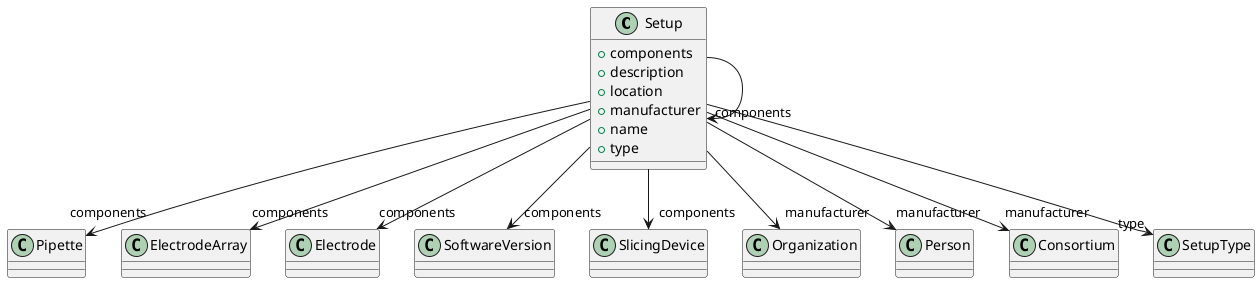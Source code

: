 @startuml
class Setup {
+components
+description
+location
+manufacturer
+name
+type

}
Setup -d-> "components" Pipette
Setup -d-> "components" ElectrodeArray
Setup -d-> "components" Electrode
Setup -d-> "components" Setup
Setup -d-> "components" SoftwareVersion
Setup -d-> "components" SlicingDevice
Setup -d-> "manufacturer" Organization
Setup -d-> "manufacturer" Person
Setup -d-> "manufacturer" Consortium
Setup -d-> "type" SetupType

@enduml